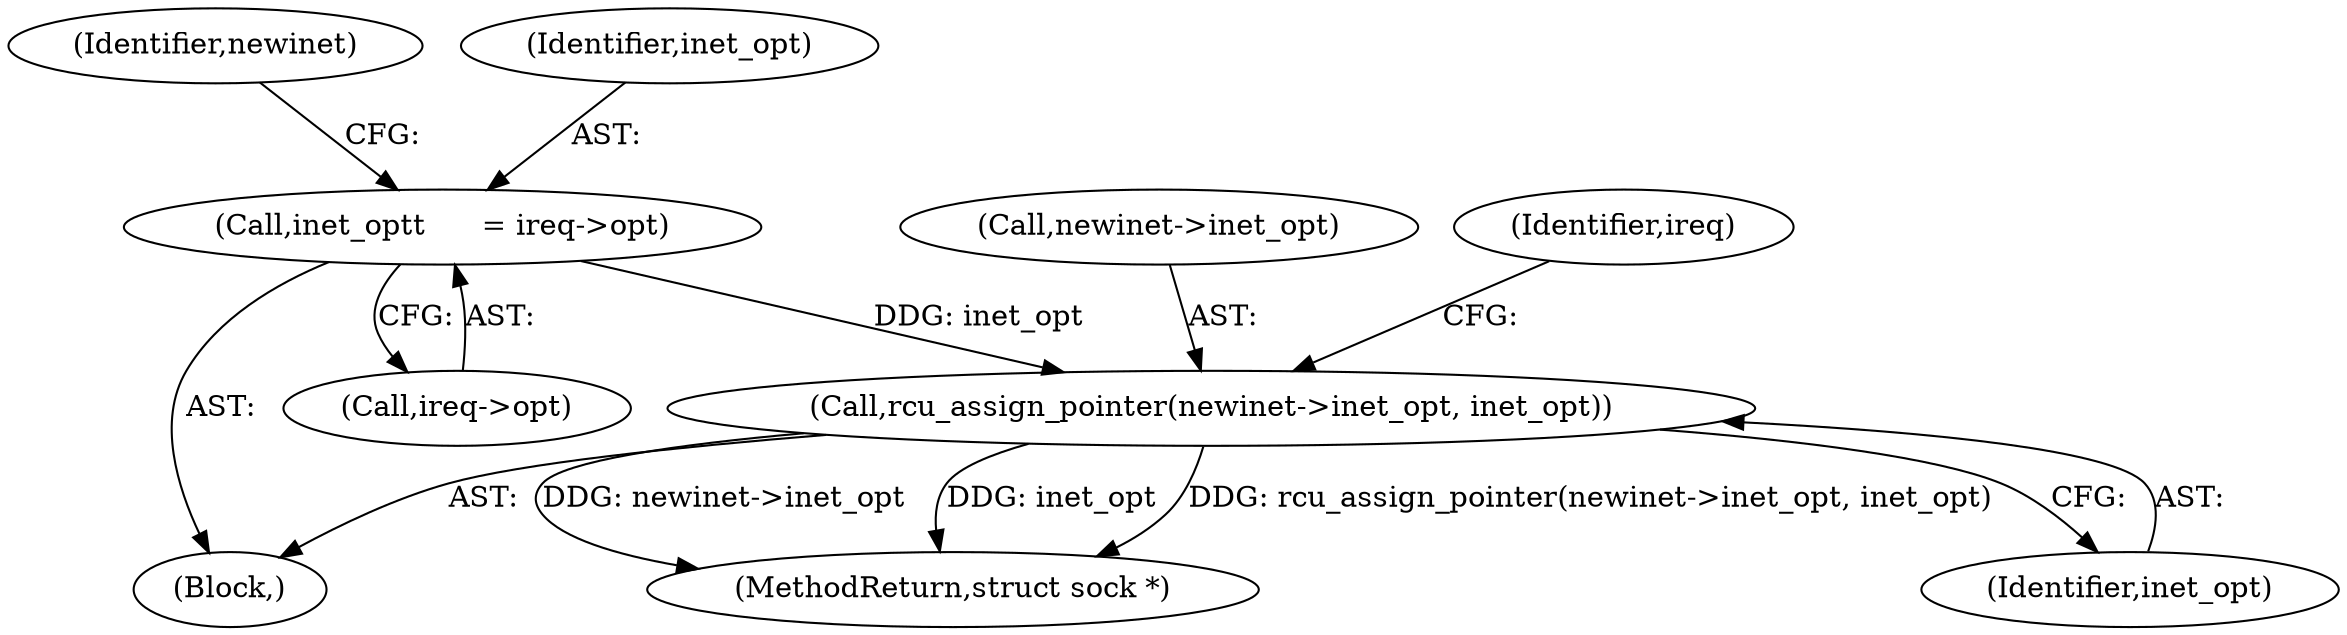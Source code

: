 digraph "0_linux_f6d8bd051c391c1c0458a30b2a7abcd939329259_31@pointer" {
"1000186" [label="(Call,rcu_assign_pointer(newinet->inet_opt, inet_opt))"];
"1000181" [label="(Call,inet_opt\t      = ireq->opt)"];
"1000188" [label="(Identifier,newinet)"];
"1000348" [label="(MethodReturn,struct sock *)"];
"1000181" [label="(Call,inet_opt\t      = ireq->opt)"];
"1000187" [label="(Call,newinet->inet_opt)"];
"1000183" [label="(Call,ireq->opt)"];
"1000186" [label="(Call,rcu_assign_pointer(newinet->inet_opt, inet_opt))"];
"1000193" [label="(Identifier,ireq)"];
"1000107" [label="(Block,)"];
"1000182" [label="(Identifier,inet_opt)"];
"1000190" [label="(Identifier,inet_opt)"];
"1000186" -> "1000107"  [label="AST: "];
"1000186" -> "1000190"  [label="CFG: "];
"1000187" -> "1000186"  [label="AST: "];
"1000190" -> "1000186"  [label="AST: "];
"1000193" -> "1000186"  [label="CFG: "];
"1000186" -> "1000348"  [label="DDG: rcu_assign_pointer(newinet->inet_opt, inet_opt)"];
"1000186" -> "1000348"  [label="DDG: newinet->inet_opt"];
"1000186" -> "1000348"  [label="DDG: inet_opt"];
"1000181" -> "1000186"  [label="DDG: inet_opt"];
"1000181" -> "1000107"  [label="AST: "];
"1000181" -> "1000183"  [label="CFG: "];
"1000182" -> "1000181"  [label="AST: "];
"1000183" -> "1000181"  [label="AST: "];
"1000188" -> "1000181"  [label="CFG: "];
}
